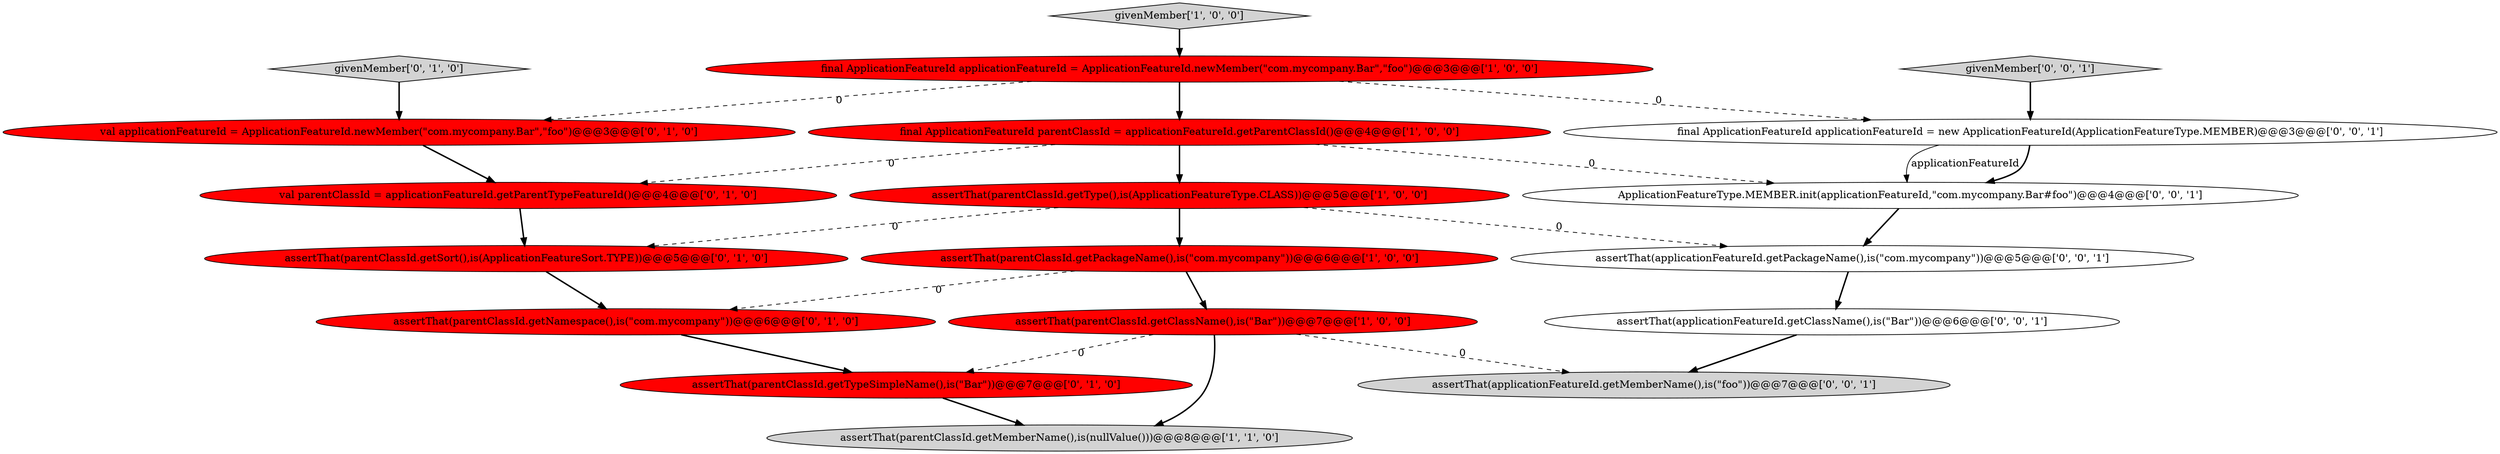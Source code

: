 digraph {
9 [style = filled, label = "givenMember['0', '1', '0']", fillcolor = lightgray, shape = diamond image = "AAA0AAABBB2BBB"];
11 [style = filled, label = "assertThat(parentClassId.getTypeSimpleName(),is(\"Bar\"))@@@7@@@['0', '1', '0']", fillcolor = red, shape = ellipse image = "AAA1AAABBB2BBB"];
10 [style = filled, label = "assertThat(parentClassId.getNamespace(),is(\"com.mycompany\"))@@@6@@@['0', '1', '0']", fillcolor = red, shape = ellipse image = "AAA1AAABBB2BBB"];
5 [style = filled, label = "final ApplicationFeatureId applicationFeatureId = ApplicationFeatureId.newMember(\"com.mycompany.Bar\",\"foo\")@@@3@@@['1', '0', '0']", fillcolor = red, shape = ellipse image = "AAA1AAABBB1BBB"];
2 [style = filled, label = "final ApplicationFeatureId parentClassId = applicationFeatureId.getParentClassId()@@@4@@@['1', '0', '0']", fillcolor = red, shape = ellipse image = "AAA1AAABBB1BBB"];
17 [style = filled, label = "assertThat(applicationFeatureId.getClassName(),is(\"Bar\"))@@@6@@@['0', '0', '1']", fillcolor = white, shape = ellipse image = "AAA0AAABBB3BBB"];
3 [style = filled, label = "assertThat(parentClassId.getPackageName(),is(\"com.mycompany\"))@@@6@@@['1', '0', '0']", fillcolor = red, shape = ellipse image = "AAA1AAABBB1BBB"];
8 [style = filled, label = "val parentClassId = applicationFeatureId.getParentTypeFeatureId()@@@4@@@['0', '1', '0']", fillcolor = red, shape = ellipse image = "AAA1AAABBB2BBB"];
12 [style = filled, label = "assertThat(parentClassId.getSort(),is(ApplicationFeatureSort.TYPE))@@@5@@@['0', '1', '0']", fillcolor = red, shape = ellipse image = "AAA1AAABBB2BBB"];
13 [style = filled, label = "assertThat(applicationFeatureId.getPackageName(),is(\"com.mycompany\"))@@@5@@@['0', '0', '1']", fillcolor = white, shape = ellipse image = "AAA0AAABBB3BBB"];
14 [style = filled, label = "final ApplicationFeatureId applicationFeatureId = new ApplicationFeatureId(ApplicationFeatureType.MEMBER)@@@3@@@['0', '0', '1']", fillcolor = white, shape = ellipse image = "AAA0AAABBB3BBB"];
15 [style = filled, label = "givenMember['0', '0', '1']", fillcolor = lightgray, shape = diamond image = "AAA0AAABBB3BBB"];
6 [style = filled, label = "assertThat(parentClassId.getMemberName(),is(nullValue()))@@@8@@@['1', '1', '0']", fillcolor = lightgray, shape = ellipse image = "AAA0AAABBB1BBB"];
16 [style = filled, label = "assertThat(applicationFeatureId.getMemberName(),is(\"foo\"))@@@7@@@['0', '0', '1']", fillcolor = lightgray, shape = ellipse image = "AAA0AAABBB3BBB"];
18 [style = filled, label = "ApplicationFeatureType.MEMBER.init(applicationFeatureId,\"com.mycompany.Bar#foo\")@@@4@@@['0', '0', '1']", fillcolor = white, shape = ellipse image = "AAA0AAABBB3BBB"];
0 [style = filled, label = "assertThat(parentClassId.getType(),is(ApplicationFeatureType.CLASS))@@@5@@@['1', '0', '0']", fillcolor = red, shape = ellipse image = "AAA1AAABBB1BBB"];
1 [style = filled, label = "assertThat(parentClassId.getClassName(),is(\"Bar\"))@@@7@@@['1', '0', '0']", fillcolor = red, shape = ellipse image = "AAA1AAABBB1BBB"];
7 [style = filled, label = "val applicationFeatureId = ApplicationFeatureId.newMember(\"com.mycompany.Bar\",\"foo\")@@@3@@@['0', '1', '0']", fillcolor = red, shape = ellipse image = "AAA1AAABBB2BBB"];
4 [style = filled, label = "givenMember['1', '0', '0']", fillcolor = lightgray, shape = diamond image = "AAA0AAABBB1BBB"];
0->3 [style = bold, label=""];
5->14 [style = dashed, label="0"];
3->1 [style = bold, label=""];
15->14 [style = bold, label=""];
11->6 [style = bold, label=""];
0->12 [style = dashed, label="0"];
9->7 [style = bold, label=""];
7->8 [style = bold, label=""];
2->8 [style = dashed, label="0"];
14->18 [style = solid, label="applicationFeatureId"];
13->17 [style = bold, label=""];
5->2 [style = bold, label=""];
2->0 [style = bold, label=""];
1->6 [style = bold, label=""];
12->10 [style = bold, label=""];
1->11 [style = dashed, label="0"];
1->16 [style = dashed, label="0"];
0->13 [style = dashed, label="0"];
18->13 [style = bold, label=""];
2->18 [style = dashed, label="0"];
14->18 [style = bold, label=""];
3->10 [style = dashed, label="0"];
5->7 [style = dashed, label="0"];
4->5 [style = bold, label=""];
8->12 [style = bold, label=""];
17->16 [style = bold, label=""];
10->11 [style = bold, label=""];
}
